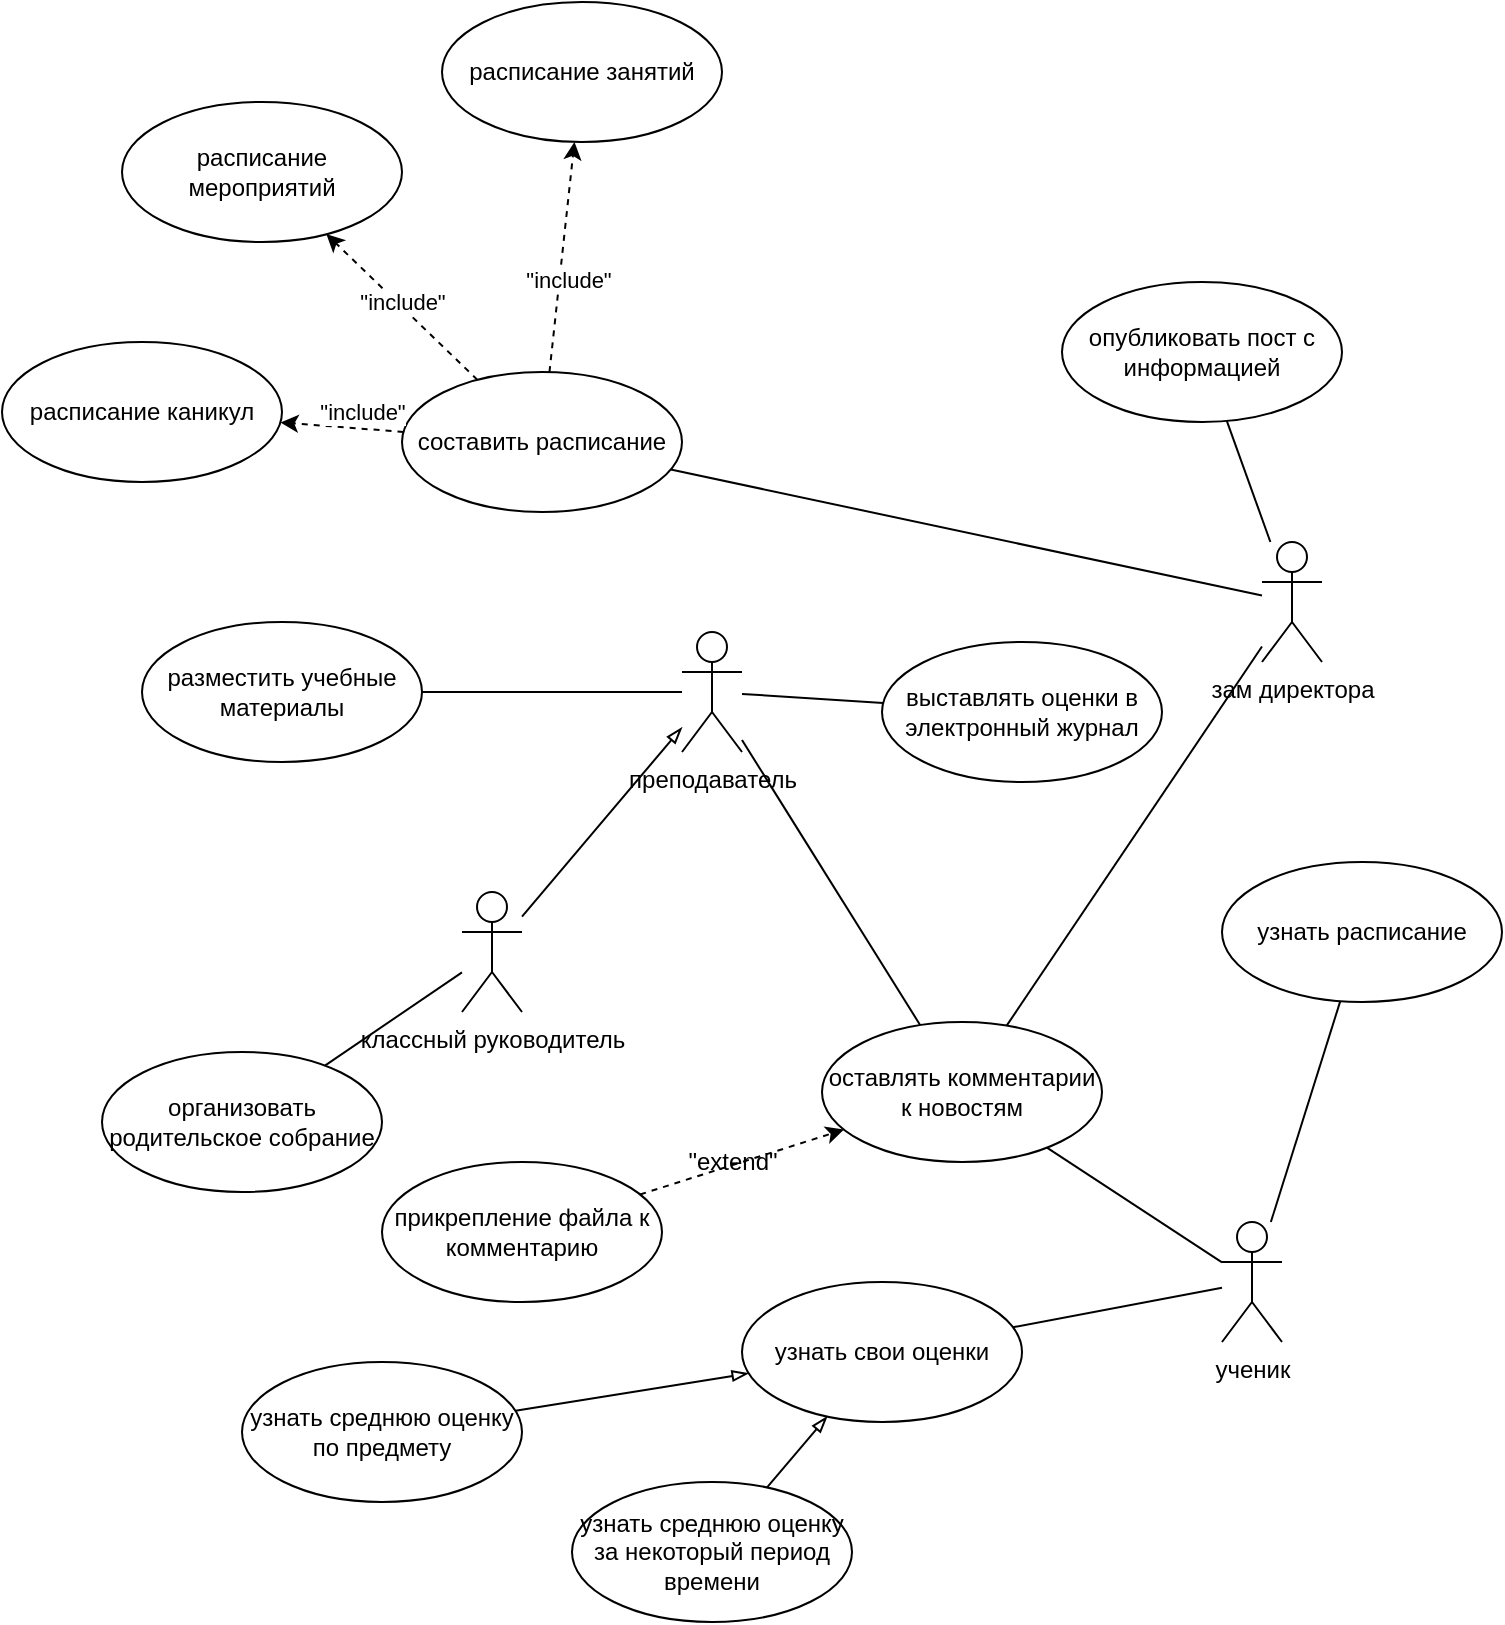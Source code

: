 <mxfile version="24.4.2" type="device">
  <diagram name="Страница — 1" id="wDRxLquC2YSGingMe7tP">
    <mxGraphModel dx="1912" dy="1040" grid="1" gridSize="10" guides="1" tooltips="1" connect="1" arrows="1" fold="1" page="1" pageScale="1" pageWidth="827" pageHeight="1169" math="0" shadow="0">
      <root>
        <mxCell id="0" />
        <mxCell id="1" parent="0" />
        <mxCell id="cwoH7NcQLJnFLPaj7F_6-5" style="rounded=0;orthogonalLoop=1;jettySize=auto;html=1;strokeColor=default;endArrow=none;endFill=0;" edge="1" parent="1" source="cwoH7NcQLJnFLPaj7F_6-1" target="cwoH7NcQLJnFLPaj7F_6-2">
          <mxGeometry relative="1" as="geometry" />
        </mxCell>
        <mxCell id="cwoH7NcQLJnFLPaj7F_6-16" style="edgeStyle=none;rounded=0;orthogonalLoop=1;jettySize=auto;html=1;endArrow=none;endFill=0;" edge="1" parent="1" source="cwoH7NcQLJnFLPaj7F_6-1" target="cwoH7NcQLJnFLPaj7F_6-15">
          <mxGeometry relative="1" as="geometry" />
        </mxCell>
        <mxCell id="cwoH7NcQLJnFLPaj7F_6-32" style="edgeStyle=none;rounded=0;orthogonalLoop=1;jettySize=auto;html=1;endArrow=none;endFill=0;" edge="1" parent="1" source="cwoH7NcQLJnFLPaj7F_6-1" target="cwoH7NcQLJnFLPaj7F_6-28">
          <mxGeometry relative="1" as="geometry" />
        </mxCell>
        <mxCell id="cwoH7NcQLJnFLPaj7F_6-1" value="преподаватель" style="shape=umlActor;verticalLabelPosition=bottom;verticalAlign=top;html=1;" vertex="1" parent="1">
          <mxGeometry x="360" y="425" width="30" height="60" as="geometry" />
        </mxCell>
        <mxCell id="cwoH7NcQLJnFLPaj7F_6-2" value="выставлять оценки в электронный журнал" style="ellipse;whiteSpace=wrap;html=1;" vertex="1" parent="1">
          <mxGeometry x="460" y="430" width="140" height="70" as="geometry" />
        </mxCell>
        <mxCell id="cwoH7NcQLJnFLPaj7F_6-19" style="edgeStyle=none;rounded=0;orthogonalLoop=1;jettySize=auto;html=1;endArrow=none;endFill=0;" edge="1" parent="1" source="cwoH7NcQLJnFLPaj7F_6-7" target="cwoH7NcQLJnFLPaj7F_6-18">
          <mxGeometry relative="1" as="geometry" />
        </mxCell>
        <mxCell id="cwoH7NcQLJnFLPaj7F_6-7" value="классный руководитель" style="shape=umlActor;verticalLabelPosition=bottom;verticalAlign=top;html=1;" vertex="1" parent="1">
          <mxGeometry x="250" y="555" width="30" height="60" as="geometry" />
        </mxCell>
        <mxCell id="cwoH7NcQLJnFLPaj7F_6-12" style="edgeStyle=none;rounded=0;orthogonalLoop=1;jettySize=auto;html=1;endArrow=none;endFill=0;" edge="1" parent="1" source="cwoH7NcQLJnFLPaj7F_6-9" target="cwoH7NcQLJnFLPaj7F_6-11">
          <mxGeometry relative="1" as="geometry" />
        </mxCell>
        <mxCell id="cwoH7NcQLJnFLPaj7F_6-14" style="edgeStyle=none;rounded=0;orthogonalLoop=1;jettySize=auto;html=1;endArrow=none;endFill=0;" edge="1" parent="1" source="cwoH7NcQLJnFLPaj7F_6-9" target="cwoH7NcQLJnFLPaj7F_6-13">
          <mxGeometry relative="1" as="geometry" />
        </mxCell>
        <mxCell id="cwoH7NcQLJnFLPaj7F_6-31" style="edgeStyle=none;rounded=0;orthogonalLoop=1;jettySize=auto;html=1;endArrow=none;endFill=0;" edge="1" parent="1" source="cwoH7NcQLJnFLPaj7F_6-9" target="cwoH7NcQLJnFLPaj7F_6-28">
          <mxGeometry relative="1" as="geometry" />
        </mxCell>
        <mxCell id="cwoH7NcQLJnFLPaj7F_6-9" value="ученик" style="shape=umlActor;verticalLabelPosition=bottom;verticalAlign=top;html=1;" vertex="1" parent="1">
          <mxGeometry x="630" y="720" width="30" height="60" as="geometry" />
        </mxCell>
        <mxCell id="cwoH7NcQLJnFLPaj7F_6-11" value="узнать расписание" style="ellipse;whiteSpace=wrap;html=1;" vertex="1" parent="1">
          <mxGeometry x="630" y="540" width="140" height="70" as="geometry" />
        </mxCell>
        <mxCell id="cwoH7NcQLJnFLPaj7F_6-13" value="узнать свои оценки" style="ellipse;whiteSpace=wrap;html=1;" vertex="1" parent="1">
          <mxGeometry x="390" y="750" width="140" height="70" as="geometry" />
        </mxCell>
        <mxCell id="cwoH7NcQLJnFLPaj7F_6-15" value="разместить учебные материалы" style="ellipse;whiteSpace=wrap;html=1;" vertex="1" parent="1">
          <mxGeometry x="90" y="420" width="140" height="70" as="geometry" />
        </mxCell>
        <mxCell id="cwoH7NcQLJnFLPaj7F_6-18" value="организовать родительское собрание" style="ellipse;whiteSpace=wrap;html=1;" vertex="1" parent="1">
          <mxGeometry x="70" y="635" width="140" height="70" as="geometry" />
        </mxCell>
        <mxCell id="cwoH7NcQLJnFLPaj7F_6-23" style="edgeStyle=none;rounded=0;orthogonalLoop=1;jettySize=auto;html=1;endArrow=none;endFill=0;" edge="1" parent="1" source="cwoH7NcQLJnFLPaj7F_6-21" target="cwoH7NcQLJnFLPaj7F_6-22">
          <mxGeometry relative="1" as="geometry" />
        </mxCell>
        <mxCell id="cwoH7NcQLJnFLPaj7F_6-27" style="edgeStyle=none;rounded=0;orthogonalLoop=1;jettySize=auto;html=1;endArrow=none;endFill=0;" edge="1" parent="1" source="cwoH7NcQLJnFLPaj7F_6-21" target="cwoH7NcQLJnFLPaj7F_6-26">
          <mxGeometry relative="1" as="geometry" />
        </mxCell>
        <mxCell id="cwoH7NcQLJnFLPaj7F_6-33" style="edgeStyle=none;rounded=0;orthogonalLoop=1;jettySize=auto;html=1;endArrow=none;endFill=0;" edge="1" parent="1" source="cwoH7NcQLJnFLPaj7F_6-21" target="cwoH7NcQLJnFLPaj7F_6-28">
          <mxGeometry relative="1" as="geometry" />
        </mxCell>
        <mxCell id="cwoH7NcQLJnFLPaj7F_6-21" value="зам директора" style="shape=umlActor;verticalLabelPosition=bottom;verticalAlign=top;html=1;" vertex="1" parent="1">
          <mxGeometry x="650" y="380" width="30" height="60" as="geometry" />
        </mxCell>
        <mxCell id="cwoH7NcQLJnFLPaj7F_6-46" style="edgeStyle=none;rounded=0;orthogonalLoop=1;jettySize=auto;html=1;dashed=1;" edge="1" parent="1" source="cwoH7NcQLJnFLPaj7F_6-22" target="cwoH7NcQLJnFLPaj7F_6-44">
          <mxGeometry relative="1" as="geometry" />
        </mxCell>
        <mxCell id="cwoH7NcQLJnFLPaj7F_6-49" value="&quot;include&quot;" style="edgeLabel;html=1;align=center;verticalAlign=middle;resizable=0;points=[];" vertex="1" connectable="0" parent="cwoH7NcQLJnFLPaj7F_6-46">
          <mxGeometry x="-0.184" y="-4" relative="1" as="geometry">
            <mxPoint as="offset" />
          </mxGeometry>
        </mxCell>
        <mxCell id="cwoH7NcQLJnFLPaj7F_6-47" style="edgeStyle=none;rounded=0;orthogonalLoop=1;jettySize=auto;html=1;dashed=1;" edge="1" parent="1" source="cwoH7NcQLJnFLPaj7F_6-22" target="cwoH7NcQLJnFLPaj7F_6-43">
          <mxGeometry relative="1" as="geometry" />
        </mxCell>
        <mxCell id="cwoH7NcQLJnFLPaj7F_6-48" style="edgeStyle=none;rounded=0;orthogonalLoop=1;jettySize=auto;html=1;dashed=1;" edge="1" parent="1" source="cwoH7NcQLJnFLPaj7F_6-22" target="cwoH7NcQLJnFLPaj7F_6-45">
          <mxGeometry relative="1" as="geometry" />
        </mxCell>
        <mxCell id="cwoH7NcQLJnFLPaj7F_6-22" value="составить расписание" style="ellipse;whiteSpace=wrap;html=1;" vertex="1" parent="1">
          <mxGeometry x="220" y="295" width="140" height="70" as="geometry" />
        </mxCell>
        <mxCell id="cwoH7NcQLJnFLPaj7F_6-26" value="опубликовать пост с информацией" style="ellipse;whiteSpace=wrap;html=1;" vertex="1" parent="1">
          <mxGeometry x="550" y="250" width="140" height="70" as="geometry" />
        </mxCell>
        <mxCell id="cwoH7NcQLJnFLPaj7F_6-28" value="оставлять комментарии к новостям" style="ellipse;whiteSpace=wrap;html=1;" vertex="1" parent="1">
          <mxGeometry x="430" y="620" width="140" height="70" as="geometry" />
        </mxCell>
        <mxCell id="cwoH7NcQLJnFLPaj7F_6-37" style="edgeStyle=none;rounded=0;orthogonalLoop=1;jettySize=auto;html=1;endArrow=blockThin;endFill=0;" edge="1" parent="1" source="cwoH7NcQLJnFLPaj7F_6-7" target="cwoH7NcQLJnFLPaj7F_6-1">
          <mxGeometry relative="1" as="geometry" />
        </mxCell>
        <mxCell id="cwoH7NcQLJnFLPaj7F_6-40" style="edgeStyle=none;rounded=0;orthogonalLoop=1;jettySize=auto;html=1;endArrow=blockThin;endFill=0;" edge="1" parent="1" source="cwoH7NcQLJnFLPaj7F_6-38" target="cwoH7NcQLJnFLPaj7F_6-13">
          <mxGeometry relative="1" as="geometry" />
        </mxCell>
        <mxCell id="cwoH7NcQLJnFLPaj7F_6-38" value="узнать среднюю оценку за некоторый период времени" style="ellipse;whiteSpace=wrap;html=1;" vertex="1" parent="1">
          <mxGeometry x="305" y="850" width="140" height="70" as="geometry" />
        </mxCell>
        <mxCell id="cwoH7NcQLJnFLPaj7F_6-41" style="edgeStyle=none;rounded=0;orthogonalLoop=1;jettySize=auto;html=1;endArrow=blockThin;endFill=0;" edge="1" parent="1" source="cwoH7NcQLJnFLPaj7F_6-39" target="cwoH7NcQLJnFLPaj7F_6-13">
          <mxGeometry relative="1" as="geometry" />
        </mxCell>
        <mxCell id="cwoH7NcQLJnFLPaj7F_6-39" value="узнать среднюю оценку по предмету" style="ellipse;whiteSpace=wrap;html=1;" vertex="1" parent="1">
          <mxGeometry x="140" y="790" width="140" height="70" as="geometry" />
        </mxCell>
        <mxCell id="cwoH7NcQLJnFLPaj7F_6-43" value="расписание каникул" style="ellipse;whiteSpace=wrap;html=1;" vertex="1" parent="1">
          <mxGeometry x="20" y="280" width="140" height="70" as="geometry" />
        </mxCell>
        <mxCell id="cwoH7NcQLJnFLPaj7F_6-44" value="расписание занятий" style="ellipse;whiteSpace=wrap;html=1;" vertex="1" parent="1">
          <mxGeometry x="240" y="110" width="140" height="70" as="geometry" />
        </mxCell>
        <mxCell id="cwoH7NcQLJnFLPaj7F_6-45" value="расписание мероприятий" style="ellipse;whiteSpace=wrap;html=1;" vertex="1" parent="1">
          <mxGeometry x="80" y="160" width="140" height="70" as="geometry" />
        </mxCell>
        <mxCell id="cwoH7NcQLJnFLPaj7F_6-50" value="&quot;include&quot;" style="edgeLabel;html=1;align=center;verticalAlign=middle;resizable=0;points=[];" vertex="1" connectable="0" parent="1">
          <mxGeometry x="220.004" y="259.998" as="geometry" />
        </mxCell>
        <mxCell id="cwoH7NcQLJnFLPaj7F_6-51" value="&quot;include&quot;" style="edgeLabel;html=1;align=center;verticalAlign=middle;resizable=0;points=[];" vertex="1" connectable="0" parent="1">
          <mxGeometry x="200.004" y="314.998" as="geometry" />
        </mxCell>
        <mxCell id="cwoH7NcQLJnFLPaj7F_6-55" style="edgeStyle=none;rounded=0;orthogonalLoop=1;jettySize=auto;html=1;dashed=1;" edge="1" parent="1" source="cwoH7NcQLJnFLPaj7F_6-52" target="cwoH7NcQLJnFLPaj7F_6-28">
          <mxGeometry relative="1" as="geometry" />
        </mxCell>
        <mxCell id="cwoH7NcQLJnFLPaj7F_6-52" value="прикрепление файла к комментарию" style="ellipse;whiteSpace=wrap;html=1;" vertex="1" parent="1">
          <mxGeometry x="210" y="690" width="140" height="70" as="geometry" />
        </mxCell>
        <mxCell id="cwoH7NcQLJnFLPaj7F_6-54" value="&quot;extend&quot;" style="text;html=1;align=center;verticalAlign=middle;resizable=0;points=[];autosize=1;strokeColor=none;fillColor=none;rounded=0;" vertex="1" parent="1">
          <mxGeometry x="350" y="675" width="70" height="30" as="geometry" />
        </mxCell>
      </root>
    </mxGraphModel>
  </diagram>
</mxfile>
